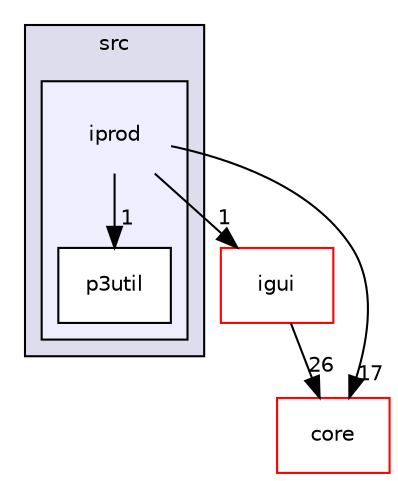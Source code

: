digraph "F:/etc/repos/OX/src/iprod" {
  compound=true
  node [ fontsize="10", fontname="Helvetica"];
  edge [ labelfontsize="10", labelfontname="Helvetica"];
  subgraph clusterdir_e47f67a30d4d4d4212d15d4ad651f8fe {
    graph [ bgcolor="#ddddee", pencolor="black", label="src" fontname="Helvetica", fontsize="10", URL="dir_e47f67a30d4d4d4212d15d4ad651f8fe.html"]
  subgraph clusterdir_af12849983fc12d4f5269fde8e6f1aac {
    graph [ bgcolor="#eeeeff", pencolor="black", label="" URL="dir_af12849983fc12d4f5269fde8e6f1aac.html"];
    dir_af12849983fc12d4f5269fde8e6f1aac [shape=plaintext label="iprod"];
    dir_440a1eb3397d381268c6e65aab297a6e [shape=box label="p3util" color="black" fillcolor="white" style="filled" URL="dir_440a1eb3397d381268c6e65aab297a6e.html"];
  }
  }
  dir_f10492b040ab898fd5fad18eb0180e82 [shape=box label="igui" fillcolor="white" style="filled" color="red" URL="dir_f10492b040ab898fd5fad18eb0180e82.html"];
  dir_f4b985054fc4de7cedd74d4b3d6a239a [shape=box label="core" fillcolor="white" style="filled" color="red" URL="dir_f4b985054fc4de7cedd74d4b3d6a239a.html"];
  dir_af12849983fc12d4f5269fde8e6f1aac->dir_f10492b040ab898fd5fad18eb0180e82 [headlabel="1", labeldistance=1.5 headhref="dir_000025_000013.html"];
  dir_af12849983fc12d4f5269fde8e6f1aac->dir_440a1eb3397d381268c6e65aab297a6e [headlabel="1", labeldistance=1.5 headhref="dir_000025_000026.html"];
  dir_af12849983fc12d4f5269fde8e6f1aac->dir_f4b985054fc4de7cedd74d4b3d6a239a [headlabel="17", labeldistance=1.5 headhref="dir_000025_000012.html"];
  dir_f10492b040ab898fd5fad18eb0180e82->dir_f4b985054fc4de7cedd74d4b3d6a239a [headlabel="26", labeldistance=1.5 headhref="dir_000013_000012.html"];
}
